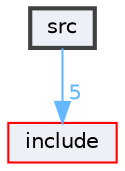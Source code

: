 digraph "/home/ssergiu/projects/cub3d/src"
{
 // INTERACTIVE_SVG=YES
 // LATEX_PDF_SIZE
  bgcolor="transparent";
  edge [fontname=Helvetica,fontsize=10,labelfontname=Helvetica,labelfontsize=10];
  node [fontname=Helvetica,fontsize=10,shape=box,height=0.2,width=0.4];
  compound=true
  dir_68267d1309a1af8e8297ef4c3efbcdba [label="src", fillcolor="#edf0f7", color="grey25", style="filled,bold", URL="dir_68267d1309a1af8e8297ef4c3efbcdba.html",tooltip=""];
  dir_d44c64559bbebec7f509842c48db8b23 [label="include", fillcolor="#edf0f7", color="red", style="filled", URL="dir_d44c64559bbebec7f509842c48db8b23.html",tooltip=""];
  dir_68267d1309a1af8e8297ef4c3efbcdba->dir_d44c64559bbebec7f509842c48db8b23 [headlabel="5", labeldistance=1.5 headhref="dir_000005_000000.html" color="steelblue1" fontcolor="steelblue1"];
}
